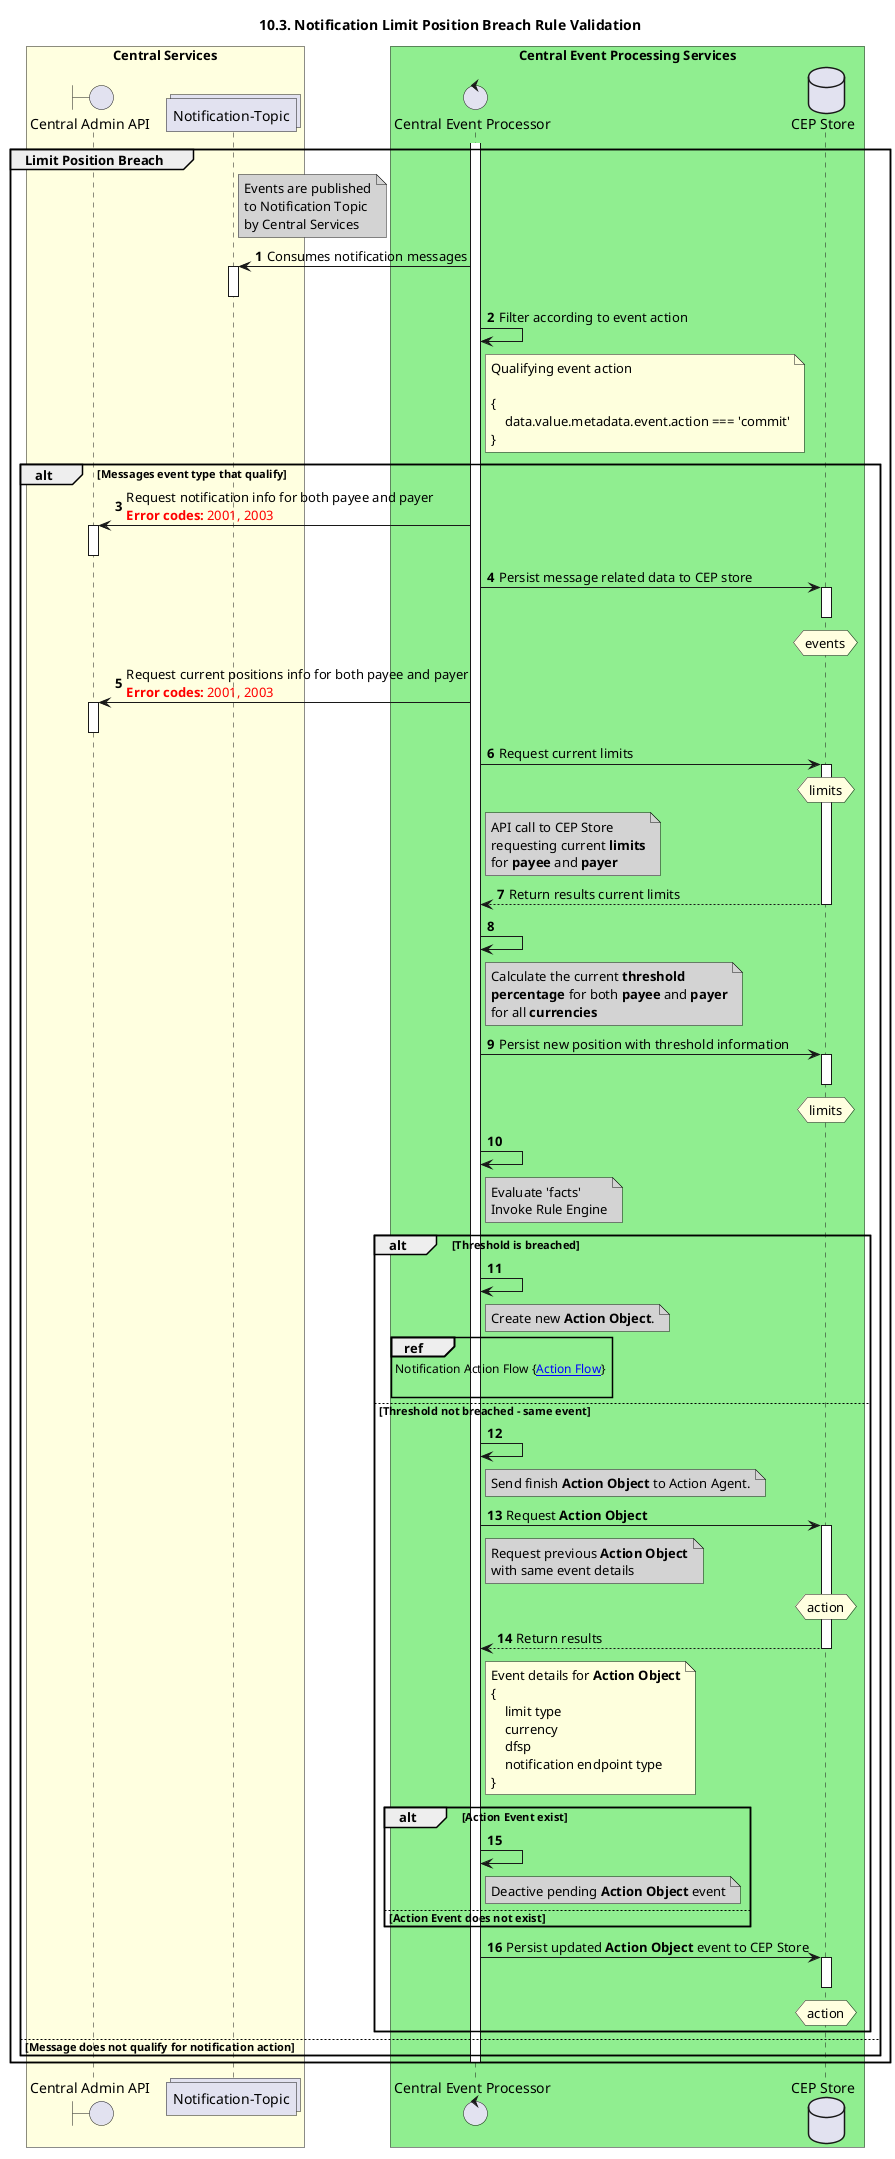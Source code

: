 @startuml
' declate title
title 10.3. Notification Limit Position Breach Rule Validation
autonumber

' declare actors
collections "Notification-Topic" as TOPIC_NOTIFY
boundary "Central Admin API" as CLAPI
control "Central Event Processor" as CEP
database "CEP Store" as DB

box "Central Services" #LightYellow
participant CLAPI
participant TOPIC_NOTIFY
end box
box "Central Event Processing Services" #LightGreen
participant CEP
participant DB
end box

' start flow
Group Limit Position Breach
    activate CEP
    note right of TOPIC_NOTIFY #LightGrey
        Events are published
        to Notification Topic
        by Central Services
    end note
    TOPIC_NOTIFY <- CEP: Consumes notification messages
    activate TOPIC_NOTIFY
    deactivate TOPIC_NOTIFY
    CEP -> CEP: Filter according to event action
    note right of CEP
        Qualifying event action

        {
            data.value.metadata.event.action === 'commit'
        }
    end note

    alt Messages event type that qualify
        CLAPI <- CEP: Request notification info for both payee and payer\n<color #FF0000><b>Error codes:</b> 2001, 2003 </color>
        activate CLAPI
        deactivate CLAPI
        CEP -> DB: Persist message related data to CEP store
        activate DB
        hnote over DB #LightYellow
            events
        end hnote
        deactivate DB
        CLAPI <- CEP: Request current positions info for both payee and payer\n<color #FF0000><b>Error codes:</b> 2001, 2003 </color>
        activate CLAPI
        deactivate CLAPI
        CEP -> DB: Request current limits
        activate DB
        hnote over DB #LightYellow
            limits
        end hnote
        note right of CEP #LightGrey
            API call to CEP Store
            requesting current **limits**
            for **payee** and **payer**
        end note
        CEP <-- DB: Return results current limits
        deactivate DB
        CEP -> CEP:
        note right of CEP #LightGrey
            Calculate the current **threshold**
            **percentage** for both **payee** and **payer**
            for all **currencies**
        end note
        CEP -> DB: Persist new position with threshold information
        activate DB
        hnote over DB #LightYellow
            limits
        end hnote
        deactivate DB
        CEP -> CEP
        note right of CEP #LightGrey
            Evaluate 'facts'
            Invoke Rule Engine
        end note

        alt Threshold is breached
            CEP -> CEP
            note right of CEP #LightGrey
                Create new **Action Object**.
'                Pass **Action Object** to the Action Agent.
            end note
            ref over CEP :  Notification Action Flow {[[https://github.com/mojaloop/central-event-processor/tree/master/docs/sequence_diagrams/notification-actionFlow.svg Action Flow]]} \n
        else Threshold not breached - same event
            CEP -> CEP
            note right of CEP #LightGrey
                Send finish **Action Object** to Action Agent.
            end note
            CEP -> DB: Request **Action Object**
            note right of CEP #LightGrey
                Request previous **Action Object**
                with same event details
            end note
            activate DB
        hnote over DB #LightYellow
            action
        end hnote
        CEP <-- DB: Return results
        deactivate DB
            note right of CEP
                Event details for **Action Object**
                {
                    limit type
                    currency
                    dfsp
                    notification endpoint type
                }
            end note
            alt Action Event exist
                CEP -> CEP
                note right of CEP #LightGrey
                    Deactive pending **Action Object** event
                end note
            else Action Event does not exist
            end
        CEP -> DB: Persist updated **Action Object** event to CEP Store
        activate DB
        hnote over DB #LightYellow
            action
        end hnote
        deactivate DB
        end
    else Message does not qualify for notification action
    end
    deactivate CEP
end
@enduml
